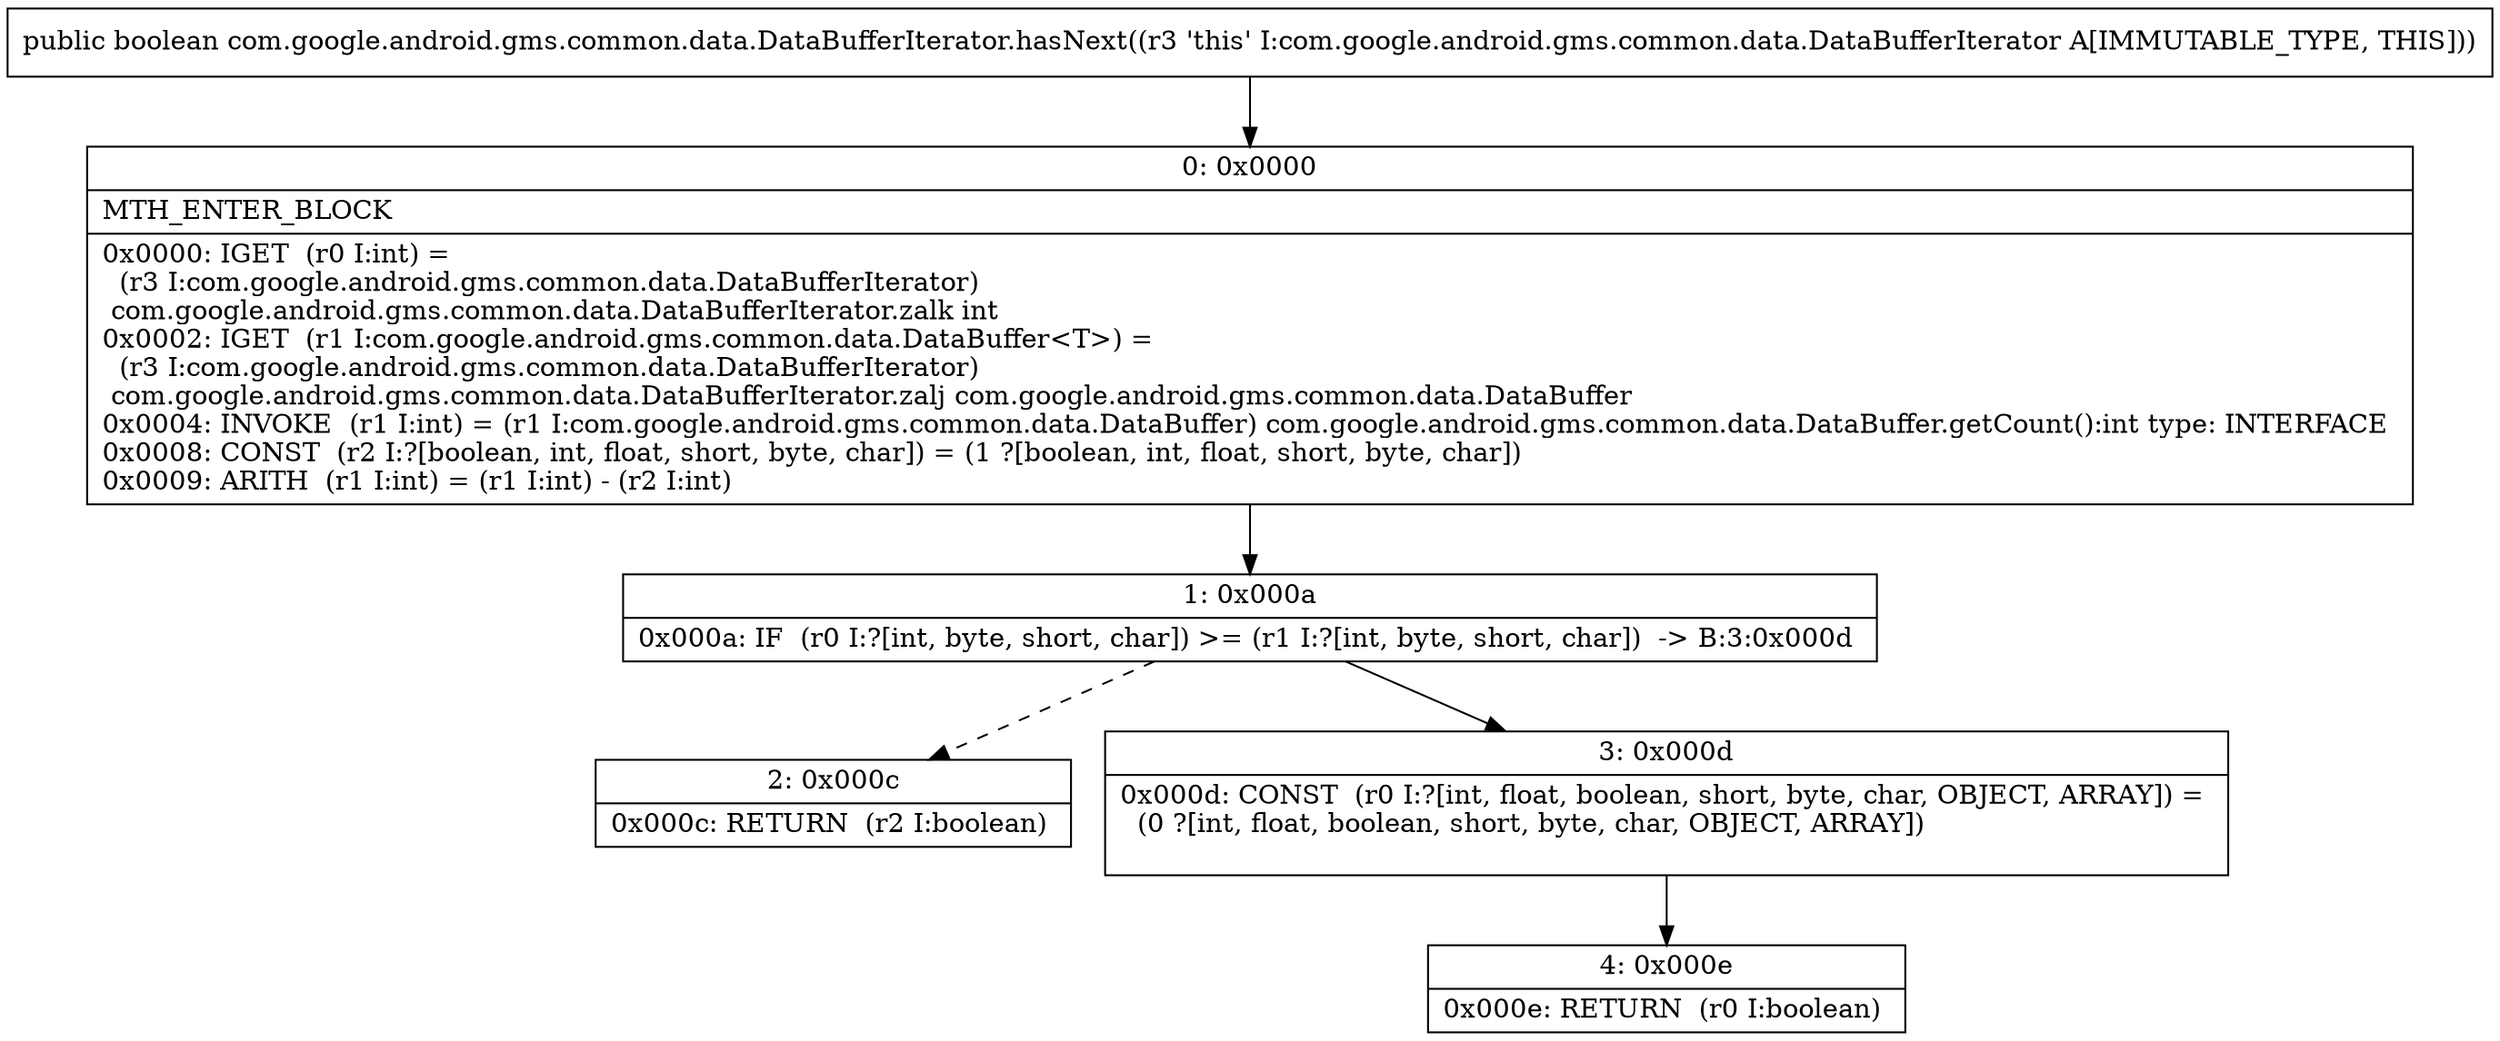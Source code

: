 digraph "CFG forcom.google.android.gms.common.data.DataBufferIterator.hasNext()Z" {
Node_0 [shape=record,label="{0\:\ 0x0000|MTH_ENTER_BLOCK\l|0x0000: IGET  (r0 I:int) = \l  (r3 I:com.google.android.gms.common.data.DataBufferIterator)\l com.google.android.gms.common.data.DataBufferIterator.zalk int \l0x0002: IGET  (r1 I:com.google.android.gms.common.data.DataBuffer\<T\>) = \l  (r3 I:com.google.android.gms.common.data.DataBufferIterator)\l com.google.android.gms.common.data.DataBufferIterator.zalj com.google.android.gms.common.data.DataBuffer \l0x0004: INVOKE  (r1 I:int) = (r1 I:com.google.android.gms.common.data.DataBuffer) com.google.android.gms.common.data.DataBuffer.getCount():int type: INTERFACE \l0x0008: CONST  (r2 I:?[boolean, int, float, short, byte, char]) = (1 ?[boolean, int, float, short, byte, char]) \l0x0009: ARITH  (r1 I:int) = (r1 I:int) \- (r2 I:int) \l}"];
Node_1 [shape=record,label="{1\:\ 0x000a|0x000a: IF  (r0 I:?[int, byte, short, char]) \>= (r1 I:?[int, byte, short, char])  \-\> B:3:0x000d \l}"];
Node_2 [shape=record,label="{2\:\ 0x000c|0x000c: RETURN  (r2 I:boolean) \l}"];
Node_3 [shape=record,label="{3\:\ 0x000d|0x000d: CONST  (r0 I:?[int, float, boolean, short, byte, char, OBJECT, ARRAY]) = \l  (0 ?[int, float, boolean, short, byte, char, OBJECT, ARRAY])\l \l}"];
Node_4 [shape=record,label="{4\:\ 0x000e|0x000e: RETURN  (r0 I:boolean) \l}"];
MethodNode[shape=record,label="{public boolean com.google.android.gms.common.data.DataBufferIterator.hasNext((r3 'this' I:com.google.android.gms.common.data.DataBufferIterator A[IMMUTABLE_TYPE, THIS])) }"];
MethodNode -> Node_0;
Node_0 -> Node_1;
Node_1 -> Node_2[style=dashed];
Node_1 -> Node_3;
Node_3 -> Node_4;
}

